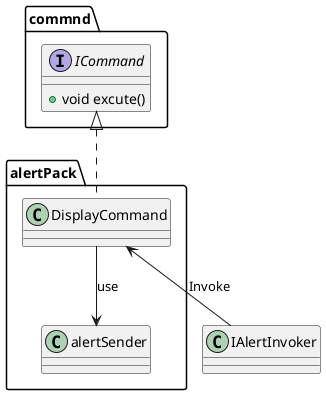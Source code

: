 @startuml
class alertPack.DisplayCommand {

}


interface commnd.ICommand {
+ void excute()
}

class IAlertInvoker {

}

class alertPack.alertSender {
}



commnd.ICommand <|.. alertPack.DisplayCommand

alertPack.DisplayCommand --> alertPack.alertSender:use
alertPack.DisplayCommand <-- IAlertInvoker:Invoke

@enduml
